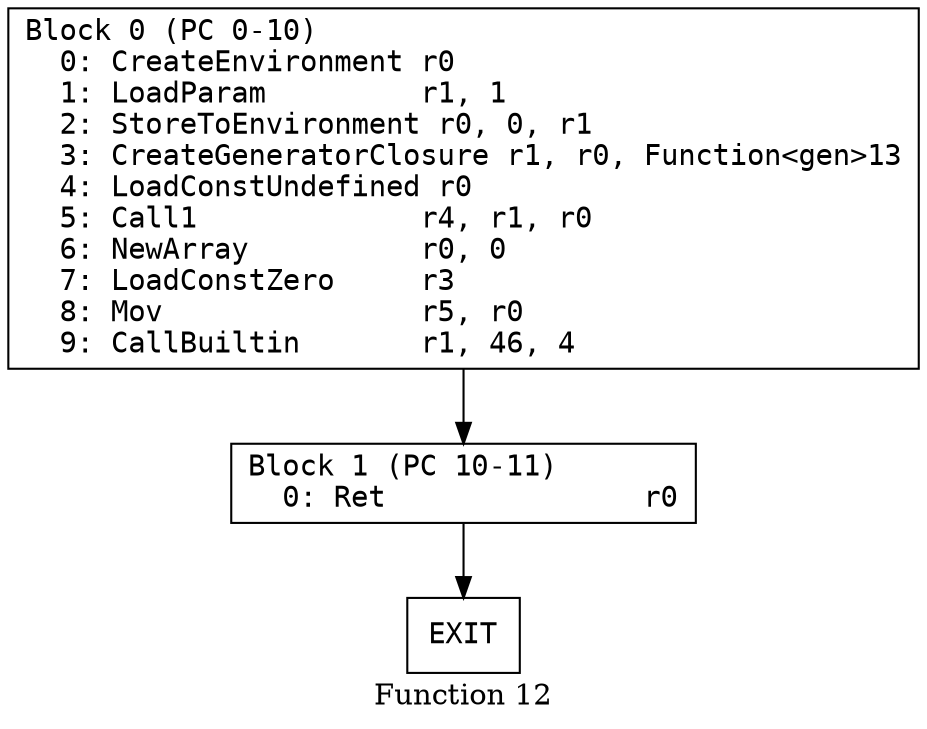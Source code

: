 // Function 12 from flow_control
// Generated from data/flow_control.dot

digraph {
  rankdir=TB;
  node [shape=box, fontname="monospace"];

  label = "Function 12";
  style = filled;
  color = lightgrey;

  f12_n0 [ label = "Block 0 (PC 0-10)\l  0: CreateEnvironment r0\l  1: LoadParam         r1, 1\l  2: StoreToEnvironment r0, 0, r1\l  3: CreateGeneratorClosure r1, r0, Function<gen>13\l  4: LoadConstUndefined r0\l  5: Call1             r4, r1, r0\l  6: NewArray          r0, 0\l  7: LoadConstZero     r3\l  8: Mov               r5, r0\l  9: CallBuiltin       r1, 46, 4\l" ]
  f12_n1 [ label = "Block 1 (PC 10-11)\l  0: Ret               r0\l" ]
  f12_n2 [ label = "EXIT" ]

  f12_n0 -> f12_n1
  f12_n1 -> f12_n2
}
